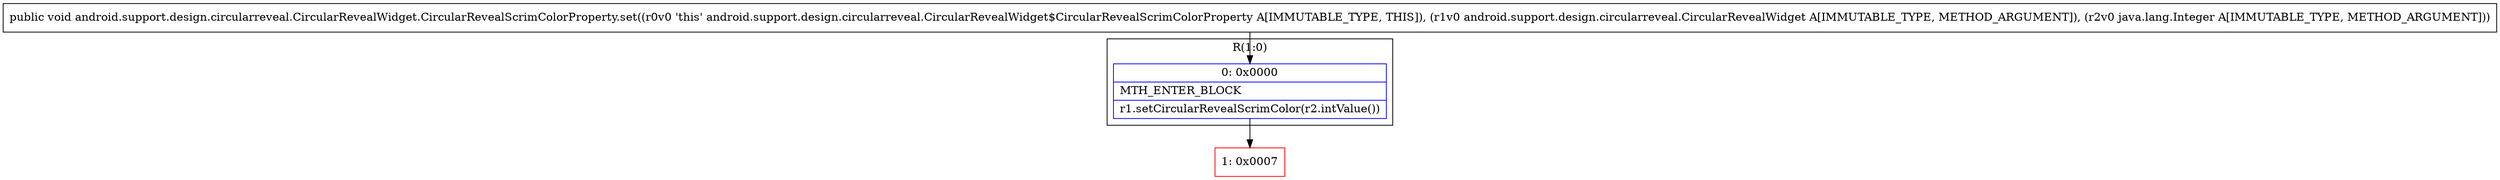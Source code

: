 digraph "CFG forandroid.support.design.circularreveal.CircularRevealWidget.CircularRevealScrimColorProperty.set(Landroid\/support\/design\/circularreveal\/CircularRevealWidget;Ljava\/lang\/Integer;)V" {
subgraph cluster_Region_187283081 {
label = "R(1:0)";
node [shape=record,color=blue];
Node_0 [shape=record,label="{0\:\ 0x0000|MTH_ENTER_BLOCK\l|r1.setCircularRevealScrimColor(r2.intValue())\l}"];
}
Node_1 [shape=record,color=red,label="{1\:\ 0x0007}"];
MethodNode[shape=record,label="{public void android.support.design.circularreveal.CircularRevealWidget.CircularRevealScrimColorProperty.set((r0v0 'this' android.support.design.circularreveal.CircularRevealWidget$CircularRevealScrimColorProperty A[IMMUTABLE_TYPE, THIS]), (r1v0 android.support.design.circularreveal.CircularRevealWidget A[IMMUTABLE_TYPE, METHOD_ARGUMENT]), (r2v0 java.lang.Integer A[IMMUTABLE_TYPE, METHOD_ARGUMENT])) }"];
MethodNode -> Node_0;
Node_0 -> Node_1;
}

